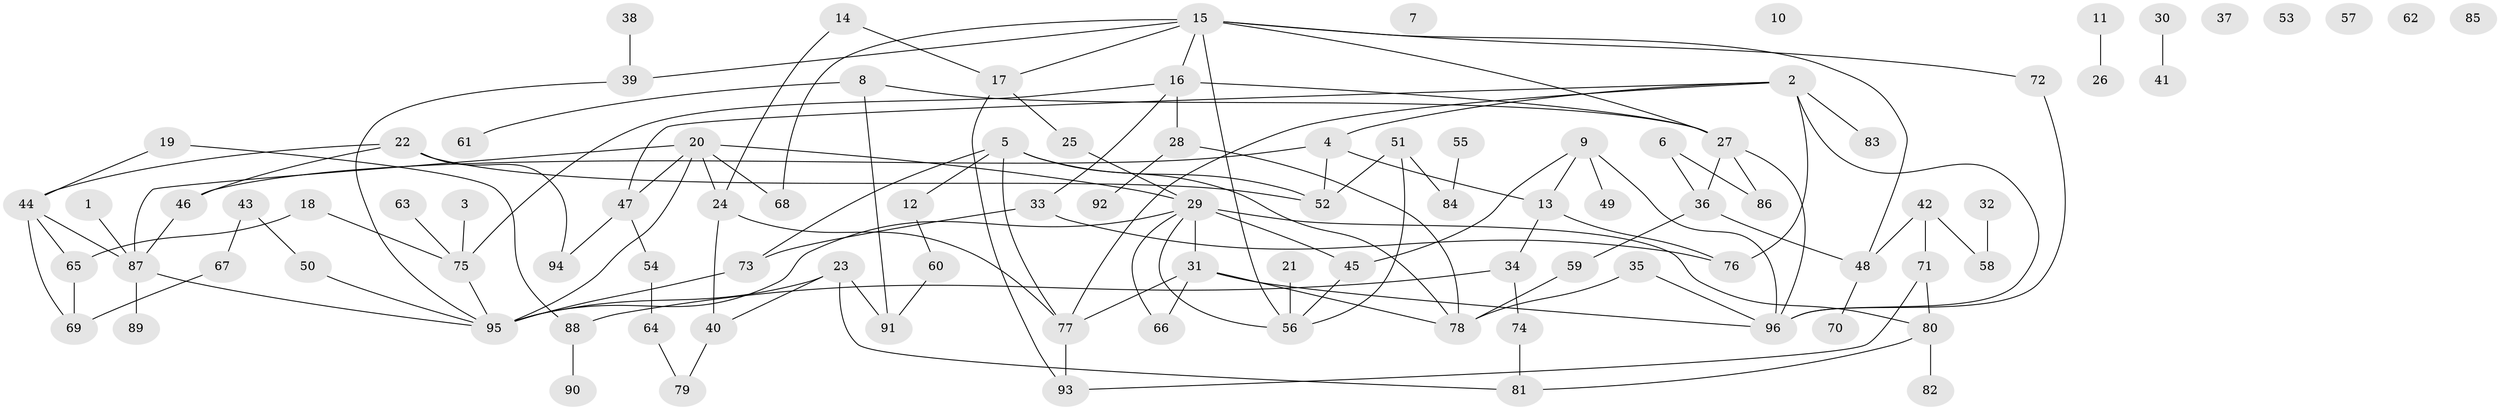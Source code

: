 // Generated by graph-tools (version 1.1) at 2025/13/03/09/25 04:13:13]
// undirected, 96 vertices, 132 edges
graph export_dot {
graph [start="1"]
  node [color=gray90,style=filled];
  1;
  2;
  3;
  4;
  5;
  6;
  7;
  8;
  9;
  10;
  11;
  12;
  13;
  14;
  15;
  16;
  17;
  18;
  19;
  20;
  21;
  22;
  23;
  24;
  25;
  26;
  27;
  28;
  29;
  30;
  31;
  32;
  33;
  34;
  35;
  36;
  37;
  38;
  39;
  40;
  41;
  42;
  43;
  44;
  45;
  46;
  47;
  48;
  49;
  50;
  51;
  52;
  53;
  54;
  55;
  56;
  57;
  58;
  59;
  60;
  61;
  62;
  63;
  64;
  65;
  66;
  67;
  68;
  69;
  70;
  71;
  72;
  73;
  74;
  75;
  76;
  77;
  78;
  79;
  80;
  81;
  82;
  83;
  84;
  85;
  86;
  87;
  88;
  89;
  90;
  91;
  92;
  93;
  94;
  95;
  96;
  1 -- 87;
  2 -- 4;
  2 -- 47;
  2 -- 76;
  2 -- 77;
  2 -- 83;
  2 -- 96;
  3 -- 75;
  4 -- 13;
  4 -- 46;
  4 -- 52;
  5 -- 12;
  5 -- 52;
  5 -- 73;
  5 -- 77;
  5 -- 78;
  6 -- 36;
  6 -- 86;
  8 -- 27;
  8 -- 61;
  8 -- 91;
  9 -- 13;
  9 -- 45;
  9 -- 49;
  9 -- 96;
  11 -- 26;
  12 -- 60;
  13 -- 34;
  13 -- 76;
  14 -- 17;
  14 -- 24;
  15 -- 16;
  15 -- 17;
  15 -- 27;
  15 -- 39;
  15 -- 48;
  15 -- 56;
  15 -- 68;
  15 -- 72;
  16 -- 27;
  16 -- 28;
  16 -- 33;
  16 -- 75;
  17 -- 25;
  17 -- 93;
  18 -- 65;
  18 -- 75;
  19 -- 44;
  19 -- 88;
  20 -- 24;
  20 -- 29;
  20 -- 47;
  20 -- 68;
  20 -- 87;
  20 -- 95;
  21 -- 56;
  22 -- 44;
  22 -- 46;
  22 -- 52;
  22 -- 94;
  23 -- 40;
  23 -- 81;
  23 -- 91;
  23 -- 95;
  24 -- 40;
  24 -- 77;
  25 -- 29;
  27 -- 36;
  27 -- 86;
  27 -- 96;
  28 -- 78;
  28 -- 92;
  29 -- 31;
  29 -- 45;
  29 -- 56;
  29 -- 66;
  29 -- 80;
  29 -- 95;
  30 -- 41;
  31 -- 66;
  31 -- 77;
  31 -- 78;
  31 -- 96;
  32 -- 58;
  33 -- 73;
  33 -- 76;
  34 -- 74;
  34 -- 88;
  35 -- 78;
  35 -- 96;
  36 -- 48;
  36 -- 59;
  38 -- 39;
  39 -- 95;
  40 -- 79;
  42 -- 48;
  42 -- 58;
  42 -- 71;
  43 -- 50;
  43 -- 67;
  44 -- 65;
  44 -- 69;
  44 -- 87;
  45 -- 56;
  46 -- 87;
  47 -- 54;
  47 -- 94;
  48 -- 70;
  50 -- 95;
  51 -- 52;
  51 -- 56;
  51 -- 84;
  54 -- 64;
  55 -- 84;
  59 -- 78;
  60 -- 91;
  63 -- 75;
  64 -- 79;
  65 -- 69;
  67 -- 69;
  71 -- 80;
  71 -- 93;
  72 -- 96;
  73 -- 95;
  74 -- 81;
  75 -- 95;
  77 -- 93;
  80 -- 81;
  80 -- 82;
  87 -- 89;
  87 -- 95;
  88 -- 90;
}
